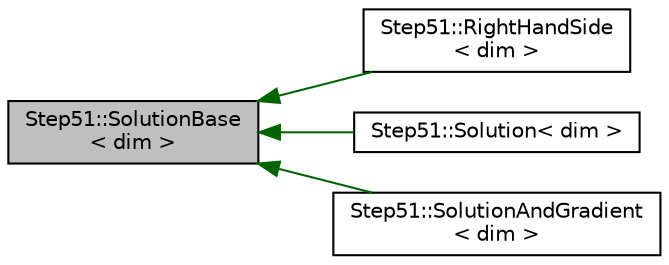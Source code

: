 digraph "Step51::SolutionBase&lt; dim &gt;"
{
 // LATEX_PDF_SIZE
  edge [fontname="Helvetica",fontsize="10",labelfontname="Helvetica",labelfontsize="10"];
  node [fontname="Helvetica",fontsize="10",shape=record];
  rankdir="LR";
  Node1 [label="Step51::SolutionBase\l\< dim \>",height=0.2,width=0.4,color="black", fillcolor="grey75", style="filled", fontcolor="black",tooltip=" "];
  Node1 -> Node2 [dir="back",color="darkgreen",fontsize="10",style="solid",fontname="Helvetica"];
  Node2 [label="Step51::RightHandSide\l\< dim \>",height=0.2,width=0.4,color="black", fillcolor="white", style="filled",URL="$classStep51_1_1RightHandSide.html",tooltip=" "];
  Node1 -> Node3 [dir="back",color="darkgreen",fontsize="10",style="solid",fontname="Helvetica"];
  Node3 [label="Step51::Solution\< dim \>",height=0.2,width=0.4,color="black", fillcolor="white", style="filled",URL="$classStep51_1_1Solution.html",tooltip=" "];
  Node1 -> Node4 [dir="back",color="darkgreen",fontsize="10",style="solid",fontname="Helvetica"];
  Node4 [label="Step51::SolutionAndGradient\l\< dim \>",height=0.2,width=0.4,color="black", fillcolor="white", style="filled",URL="$classStep51_1_1SolutionAndGradient.html",tooltip=" "];
}
